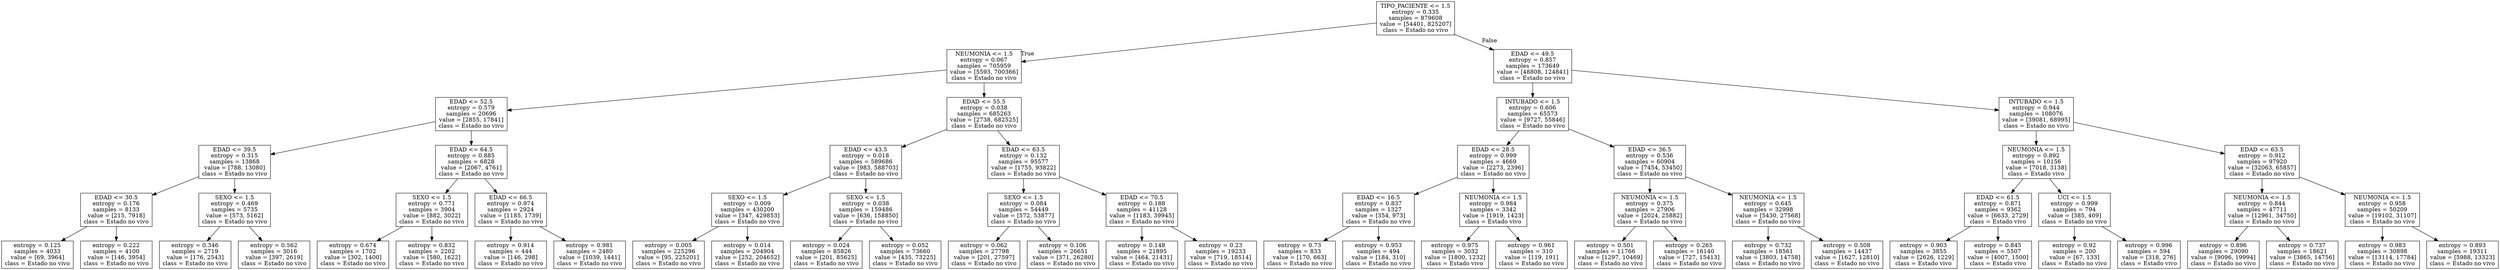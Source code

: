 digraph Tree {
node [shape=box] ;
0 [label="TIPO_PACIENTE <= 1.5\nentropy = 0.335\nsamples = 879608\nvalue = [54401, 825207]\nclass = Estado no vivo"] ;
1 [label="NEUMONIA <= 1.5\nentropy = 0.067\nsamples = 705959\nvalue = [5593, 700366]\nclass = Estado no vivo"] ;
0 -> 1 [labeldistance=2.5, labelangle=45, headlabel="True"] ;
2 [label="EDAD <= 52.5\nentropy = 0.579\nsamples = 20696\nvalue = [2855, 17841]\nclass = Estado no vivo"] ;
1 -> 2 ;
3 [label="EDAD <= 39.5\nentropy = 0.315\nsamples = 13868\nvalue = [788, 13080]\nclass = Estado no vivo"] ;
2 -> 3 ;
4 [label="EDAD <= 30.5\nentropy = 0.176\nsamples = 8133\nvalue = [215, 7918]\nclass = Estado no vivo"] ;
3 -> 4 ;
5 [label="entropy = 0.125\nsamples = 4033\nvalue = [69, 3964]\nclass = Estado no vivo"] ;
4 -> 5 ;
6 [label="entropy = 0.222\nsamples = 4100\nvalue = [146, 3954]\nclass = Estado no vivo"] ;
4 -> 6 ;
7 [label="SEXO <= 1.5\nentropy = 0.469\nsamples = 5735\nvalue = [573, 5162]\nclass = Estado no vivo"] ;
3 -> 7 ;
8 [label="entropy = 0.346\nsamples = 2719\nvalue = [176, 2543]\nclass = Estado no vivo"] ;
7 -> 8 ;
9 [label="entropy = 0.562\nsamples = 3016\nvalue = [397, 2619]\nclass = Estado no vivo"] ;
7 -> 9 ;
10 [label="EDAD <= 64.5\nentropy = 0.885\nsamples = 6828\nvalue = [2067, 4761]\nclass = Estado no vivo"] ;
2 -> 10 ;
11 [label="SEXO <= 1.5\nentropy = 0.771\nsamples = 3904\nvalue = [882, 3022]\nclass = Estado no vivo"] ;
10 -> 11 ;
12 [label="entropy = 0.674\nsamples = 1702\nvalue = [302, 1400]\nclass = Estado no vivo"] ;
11 -> 12 ;
13 [label="entropy = 0.832\nsamples = 2202\nvalue = [580, 1622]\nclass = Estado no vivo"] ;
11 -> 13 ;
14 [label="EDAD <= 66.5\nentropy = 0.974\nsamples = 2924\nvalue = [1185, 1739]\nclass = Estado no vivo"] ;
10 -> 14 ;
15 [label="entropy = 0.914\nsamples = 444\nvalue = [146, 298]\nclass = Estado no vivo"] ;
14 -> 15 ;
16 [label="entropy = 0.981\nsamples = 2480\nvalue = [1039, 1441]\nclass = Estado no vivo"] ;
14 -> 16 ;
17 [label="EDAD <= 55.5\nentropy = 0.038\nsamples = 685263\nvalue = [2738, 682525]\nclass = Estado no vivo"] ;
1 -> 17 ;
18 [label="EDAD <= 43.5\nentropy = 0.018\nsamples = 589686\nvalue = [983, 588703]\nclass = Estado no vivo"] ;
17 -> 18 ;
19 [label="SEXO <= 1.5\nentropy = 0.009\nsamples = 430200\nvalue = [347, 429853]\nclass = Estado no vivo"] ;
18 -> 19 ;
20 [label="entropy = 0.005\nsamples = 225296\nvalue = [95, 225201]\nclass = Estado no vivo"] ;
19 -> 20 ;
21 [label="entropy = 0.014\nsamples = 204904\nvalue = [252, 204652]\nclass = Estado no vivo"] ;
19 -> 21 ;
22 [label="SEXO <= 1.5\nentropy = 0.038\nsamples = 159486\nvalue = [636, 158850]\nclass = Estado no vivo"] ;
18 -> 22 ;
23 [label="entropy = 0.024\nsamples = 85826\nvalue = [201, 85625]\nclass = Estado no vivo"] ;
22 -> 23 ;
24 [label="entropy = 0.052\nsamples = 73660\nvalue = [435, 73225]\nclass = Estado no vivo"] ;
22 -> 24 ;
25 [label="EDAD <= 63.5\nentropy = 0.132\nsamples = 95577\nvalue = [1755, 93822]\nclass = Estado no vivo"] ;
17 -> 25 ;
26 [label="SEXO <= 1.5\nentropy = 0.084\nsamples = 54449\nvalue = [572, 53877]\nclass = Estado no vivo"] ;
25 -> 26 ;
27 [label="entropy = 0.062\nsamples = 27798\nvalue = [201, 27597]\nclass = Estado no vivo"] ;
26 -> 27 ;
28 [label="entropy = 0.106\nsamples = 26651\nvalue = [371, 26280]\nclass = Estado no vivo"] ;
26 -> 28 ;
29 [label="EDAD <= 70.5\nentropy = 0.188\nsamples = 41128\nvalue = [1183, 39945]\nclass = Estado no vivo"] ;
25 -> 29 ;
30 [label="entropy = 0.148\nsamples = 21895\nvalue = [464, 21431]\nclass = Estado no vivo"] ;
29 -> 30 ;
31 [label="entropy = 0.23\nsamples = 19233\nvalue = [719, 18514]\nclass = Estado no vivo"] ;
29 -> 31 ;
32 [label="EDAD <= 49.5\nentropy = 0.857\nsamples = 173649\nvalue = [48808, 124841]\nclass = Estado no vivo"] ;
0 -> 32 [labeldistance=2.5, labelangle=-45, headlabel="False"] ;
33 [label="INTUBADO <= 1.5\nentropy = 0.606\nsamples = 65573\nvalue = [9727, 55846]\nclass = Estado no vivo"] ;
32 -> 33 ;
34 [label="EDAD <= 28.5\nentropy = 0.999\nsamples = 4669\nvalue = [2273, 2396]\nclass = Estado no vivo"] ;
33 -> 34 ;
35 [label="EDAD <= 16.5\nentropy = 0.837\nsamples = 1327\nvalue = [354, 973]\nclass = Estado no vivo"] ;
34 -> 35 ;
36 [label="entropy = 0.73\nsamples = 833\nvalue = [170, 663]\nclass = Estado no vivo"] ;
35 -> 36 ;
37 [label="entropy = 0.953\nsamples = 494\nvalue = [184, 310]\nclass = Estado no vivo"] ;
35 -> 37 ;
38 [label="NEUMONIA <= 1.5\nentropy = 0.984\nsamples = 3342\nvalue = [1919, 1423]\nclass = Estado vivo"] ;
34 -> 38 ;
39 [label="entropy = 0.975\nsamples = 3032\nvalue = [1800, 1232]\nclass = Estado vivo"] ;
38 -> 39 ;
40 [label="entropy = 0.961\nsamples = 310\nvalue = [119, 191]\nclass = Estado no vivo"] ;
38 -> 40 ;
41 [label="EDAD <= 36.5\nentropy = 0.536\nsamples = 60904\nvalue = [7454, 53450]\nclass = Estado no vivo"] ;
33 -> 41 ;
42 [label="NEUMONIA <= 1.5\nentropy = 0.375\nsamples = 27906\nvalue = [2024, 25882]\nclass = Estado no vivo"] ;
41 -> 42 ;
43 [label="entropy = 0.501\nsamples = 11766\nvalue = [1297, 10469]\nclass = Estado no vivo"] ;
42 -> 43 ;
44 [label="entropy = 0.265\nsamples = 16140\nvalue = [727, 15413]\nclass = Estado no vivo"] ;
42 -> 44 ;
45 [label="NEUMONIA <= 1.5\nentropy = 0.645\nsamples = 32998\nvalue = [5430, 27568]\nclass = Estado no vivo"] ;
41 -> 45 ;
46 [label="entropy = 0.732\nsamples = 18561\nvalue = [3803, 14758]\nclass = Estado no vivo"] ;
45 -> 46 ;
47 [label="entropy = 0.508\nsamples = 14437\nvalue = [1627, 12810]\nclass = Estado no vivo"] ;
45 -> 47 ;
48 [label="INTUBADO <= 1.5\nentropy = 0.944\nsamples = 108076\nvalue = [39081, 68995]\nclass = Estado no vivo"] ;
32 -> 48 ;
49 [label="NEUMONIA <= 1.5\nentropy = 0.892\nsamples = 10156\nvalue = [7018, 3138]\nclass = Estado vivo"] ;
48 -> 49 ;
50 [label="EDAD <= 61.5\nentropy = 0.871\nsamples = 9362\nvalue = [6633, 2729]\nclass = Estado vivo"] ;
49 -> 50 ;
51 [label="entropy = 0.903\nsamples = 3855\nvalue = [2626, 1229]\nclass = Estado vivo"] ;
50 -> 51 ;
52 [label="entropy = 0.845\nsamples = 5507\nvalue = [4007, 1500]\nclass = Estado vivo"] ;
50 -> 52 ;
53 [label="UCI <= 1.5\nentropy = 0.999\nsamples = 794\nvalue = [385, 409]\nclass = Estado no vivo"] ;
49 -> 53 ;
54 [label="entropy = 0.92\nsamples = 200\nvalue = [67, 133]\nclass = Estado no vivo"] ;
53 -> 54 ;
55 [label="entropy = 0.996\nsamples = 594\nvalue = [318, 276]\nclass = Estado vivo"] ;
53 -> 55 ;
56 [label="EDAD <= 63.5\nentropy = 0.912\nsamples = 97920\nvalue = [32063, 65857]\nclass = Estado no vivo"] ;
48 -> 56 ;
57 [label="NEUMONIA <= 1.5\nentropy = 0.844\nsamples = 47711\nvalue = [12961, 34750]\nclass = Estado no vivo"] ;
56 -> 57 ;
58 [label="entropy = 0.896\nsamples = 29090\nvalue = [9096, 19994]\nclass = Estado no vivo"] ;
57 -> 58 ;
59 [label="entropy = 0.737\nsamples = 18621\nvalue = [3865, 14756]\nclass = Estado no vivo"] ;
57 -> 59 ;
60 [label="NEUMONIA <= 1.5\nentropy = 0.958\nsamples = 50209\nvalue = [19102, 31107]\nclass = Estado no vivo"] ;
56 -> 60 ;
61 [label="entropy = 0.983\nsamples = 30898\nvalue = [13114, 17784]\nclass = Estado no vivo"] ;
60 -> 61 ;
62 [label="entropy = 0.893\nsamples = 19311\nvalue = [5988, 13323]\nclass = Estado no vivo"] ;
60 -> 62 ;
}